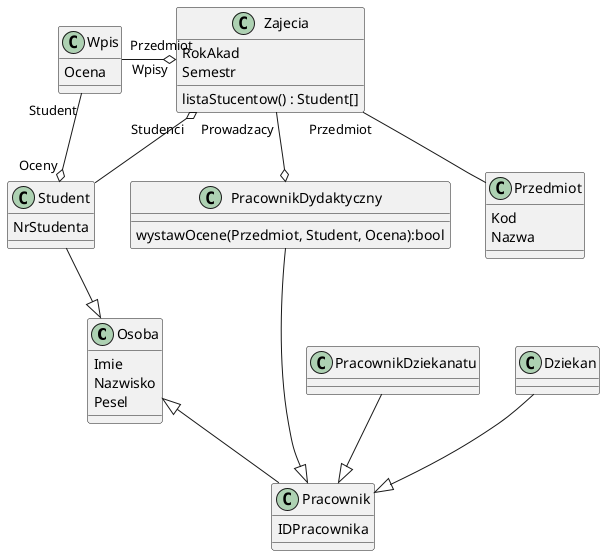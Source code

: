 @startuml

class Osoba{
    Imie 
    Nazwisko
    Pesel
}
class Student{
    NrStudenta
}
class Pracownik{
    IDPracownika
}
class PracownikDydaktyczny{
    wystawOcene(Przedmiot, Student, Ocena):bool
}
class PracownikDziekanatu 
class Dziekan 

class Przedmiot{
    Kod
    Nazwa
}
class Zajecia{
    RokAkad
    Semestr
    'Zastąpione linią
    'Przedmiot : Przedmiot
    listaStucentow() : Student[]
}

class Wpis{
    Ocena
}

Student --|> Osoba 
Osoba <|-- Pracownik
PracownikDziekanatu --|> Pracownik
PracownikDydaktyczny --|> Pracownik
Dziekan --|> Pracownik

Wpis "Student" --o "Oceny" Student
Zajecia "Przedmiot" -- Przedmiot
Zajecia "Wpisy" o--left-- "Przedmiot" Wpis
Zajecia "Prowadzacy" --o PracownikDydaktyczny
Zajecia "Studenci" o-- Student


@enduml
